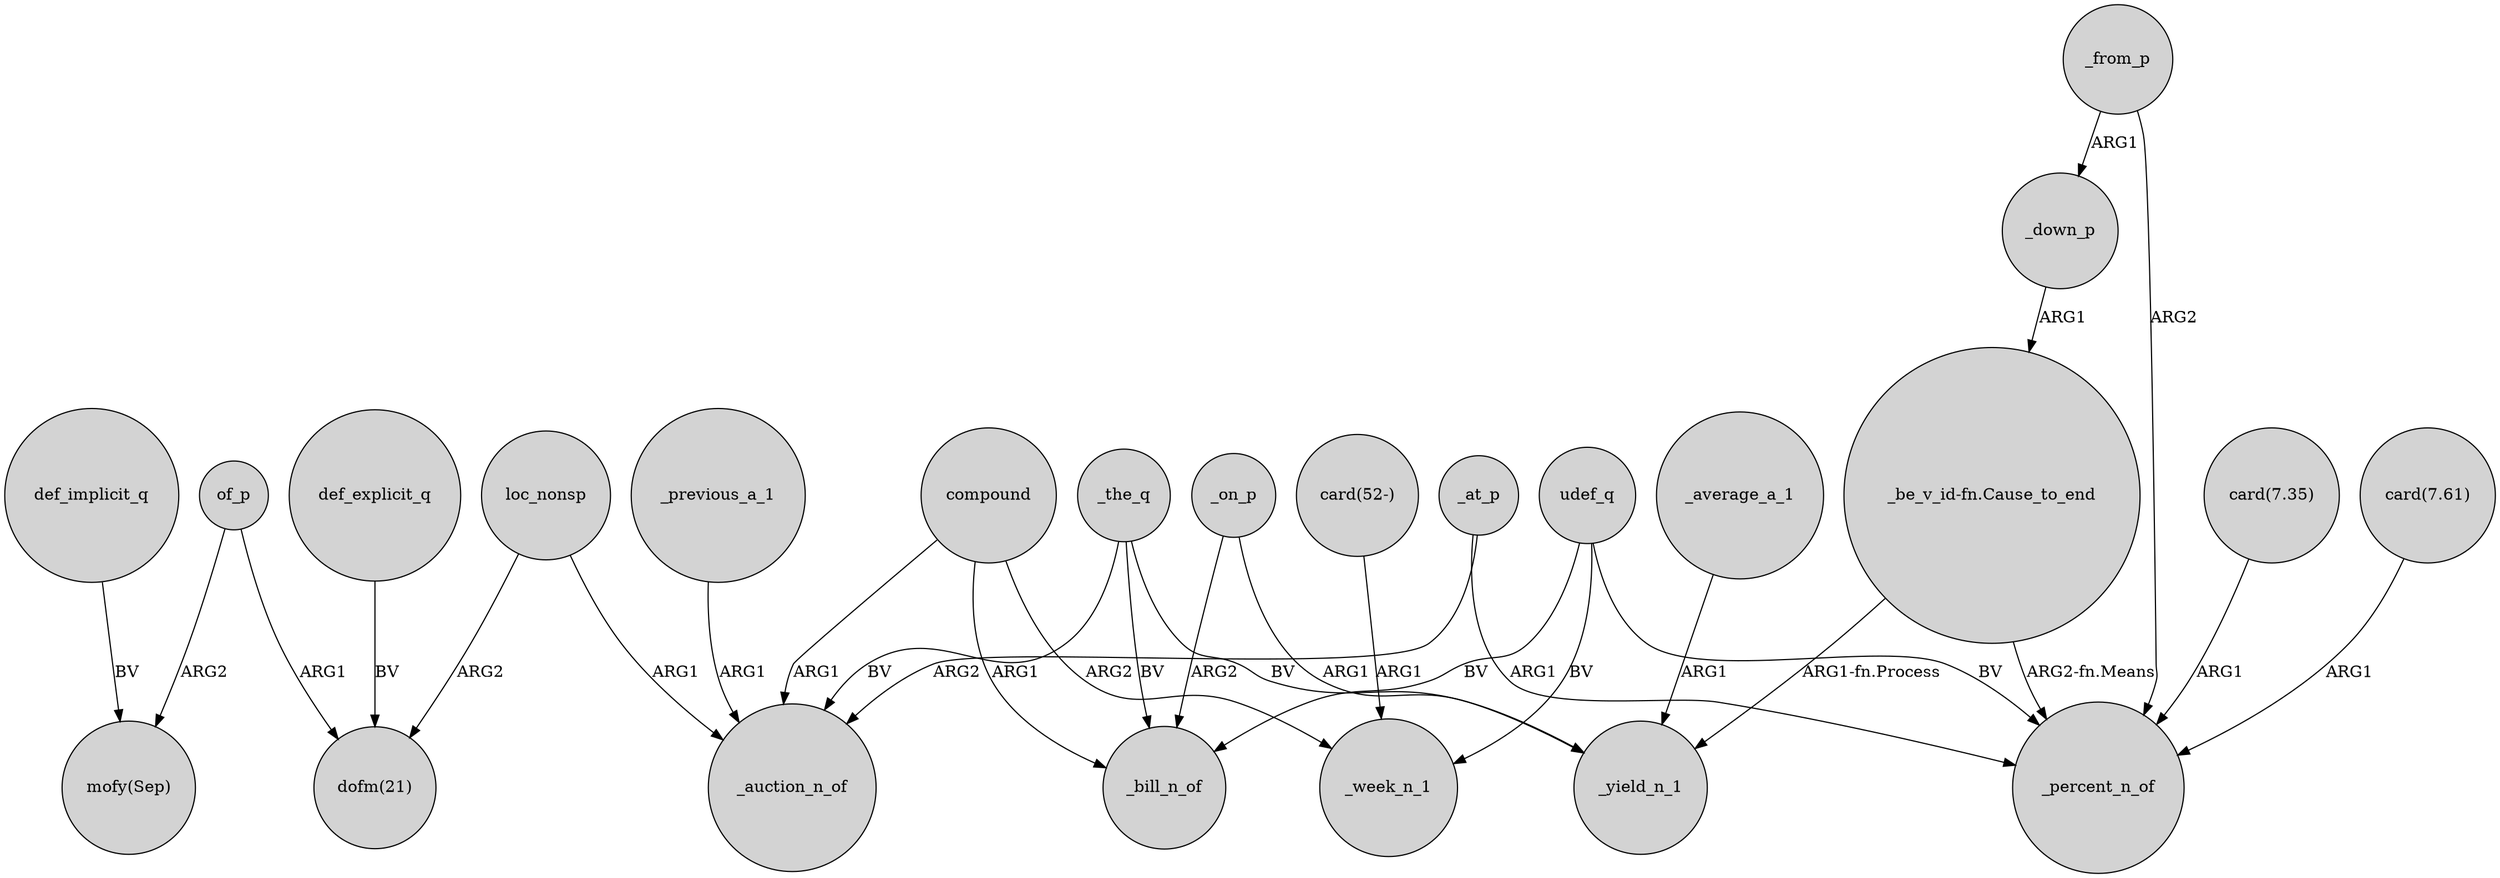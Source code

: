 digraph {
	node [shape=circle style=filled]
	loc_nonsp -> "dofm(21)" [label=ARG2]
	_the_q -> _bill_n_of [label=BV]
	def_explicit_q -> "dofm(21)" [label=BV]
	"_be_v_id-fn.Cause_to_end" -> _yield_n_1 [label="ARG1-fn.Process"]
	udef_q -> _bill_n_of [label=BV]
	loc_nonsp -> _auction_n_of [label=ARG1]
	def_implicit_q -> "mofy(Sep)" [label=BV]
	of_p -> "mofy(Sep)" [label=ARG2]
	"_be_v_id-fn.Cause_to_end" -> _percent_n_of [label="ARG2-fn.Means"]
	compound -> _week_n_1 [label=ARG2]
	_previous_a_1 -> _auction_n_of [label=ARG1]
	udef_q -> _week_n_1 [label=BV]
	_from_p -> _down_p [label=ARG1]
	_on_p -> _yield_n_1 [label=ARG1]
	_the_q -> _yield_n_1 [label=BV]
	_on_p -> _bill_n_of [label=ARG2]
	udef_q -> _percent_n_of [label=BV]
	_down_p -> "_be_v_id-fn.Cause_to_end" [label=ARG1]
	_from_p -> _percent_n_of [label=ARG2]
	"card(7.35)" -> _percent_n_of [label=ARG1]
	compound -> _auction_n_of [label=ARG1]
	of_p -> "dofm(21)" [label=ARG1]
	_the_q -> _auction_n_of [label=BV]
	compound -> _bill_n_of [label=ARG1]
	"card(7.61)" -> _percent_n_of [label=ARG1]
	"card(52-)" -> _week_n_1 [label=ARG1]
	_average_a_1 -> _yield_n_1 [label=ARG1]
	_at_p -> _percent_n_of [label=ARG1]
	_at_p -> _auction_n_of [label=ARG2]
}
